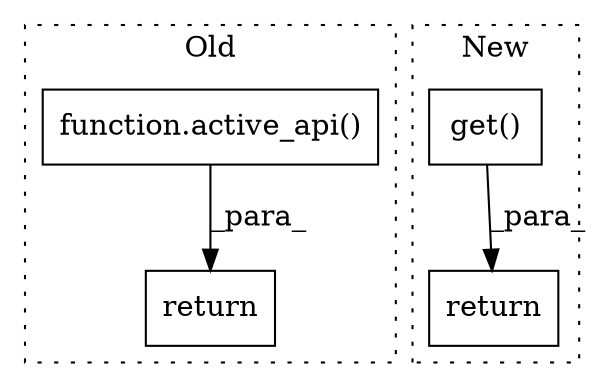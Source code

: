 digraph G {
subgraph cluster0 {
1 [label="function.active_api()" a="75" s="27049" l="12" shape="box"];
4 [label="return" a="93" s="27042" l="7" shape="box"];
label = "Old";
style="dotted";
}
subgraph cluster1 {
2 [label="return" a="93" s="9592" l="7" shape="box"];
3 [label="get()" a="75" s="9599" l="22" shape="box"];
label = "New";
style="dotted";
}
1 -> 4 [label="_para_"];
3 -> 2 [label="_para_"];
}
